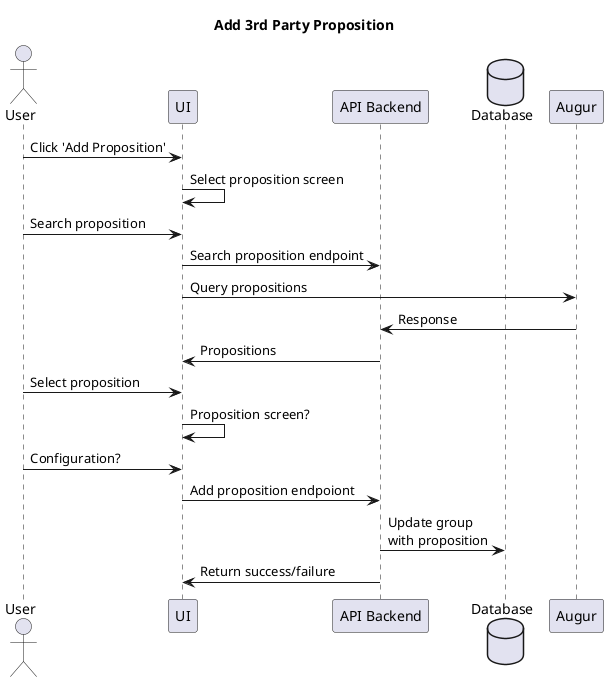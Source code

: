 @startuml Add 3rd Party Proposition

title Add 3rd Party Proposition

actor User as user
participant UI as ui
participant "API Backend" as api
database Database as db
participant Augur as augur

user -> ui : Click 'Add Proposition'
ui -> ui : Select proposition screen
user -> ui : Search proposition
ui -> api : Search proposition endpoint
ui -> augur : Query propositions
augur -> api : Response
api -> ui : Propositions
user -> ui : Select proposition
ui -> ui : Proposition screen?
user -> ui : Configuration?
ui -> api : Add proposition endpoiont
api -> db : Update group\nwith proposition
api -> ui : Return success/failure

@enduml